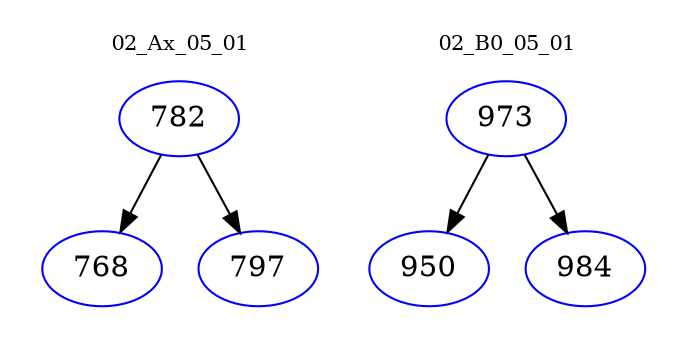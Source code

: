 digraph{
subgraph cluster_0 {
color = white
label = "02_Ax_05_01";
fontsize=10;
T0_782 [label="782", color="blue"]
T0_782 -> T0_768 [color="black"]
T0_768 [label="768", color="blue"]
T0_782 -> T0_797 [color="black"]
T0_797 [label="797", color="blue"]
}
subgraph cluster_1 {
color = white
label = "02_B0_05_01";
fontsize=10;
T1_973 [label="973", color="blue"]
T1_973 -> T1_950 [color="black"]
T1_950 [label="950", color="blue"]
T1_973 -> T1_984 [color="black"]
T1_984 [label="984", color="blue"]
}
}
